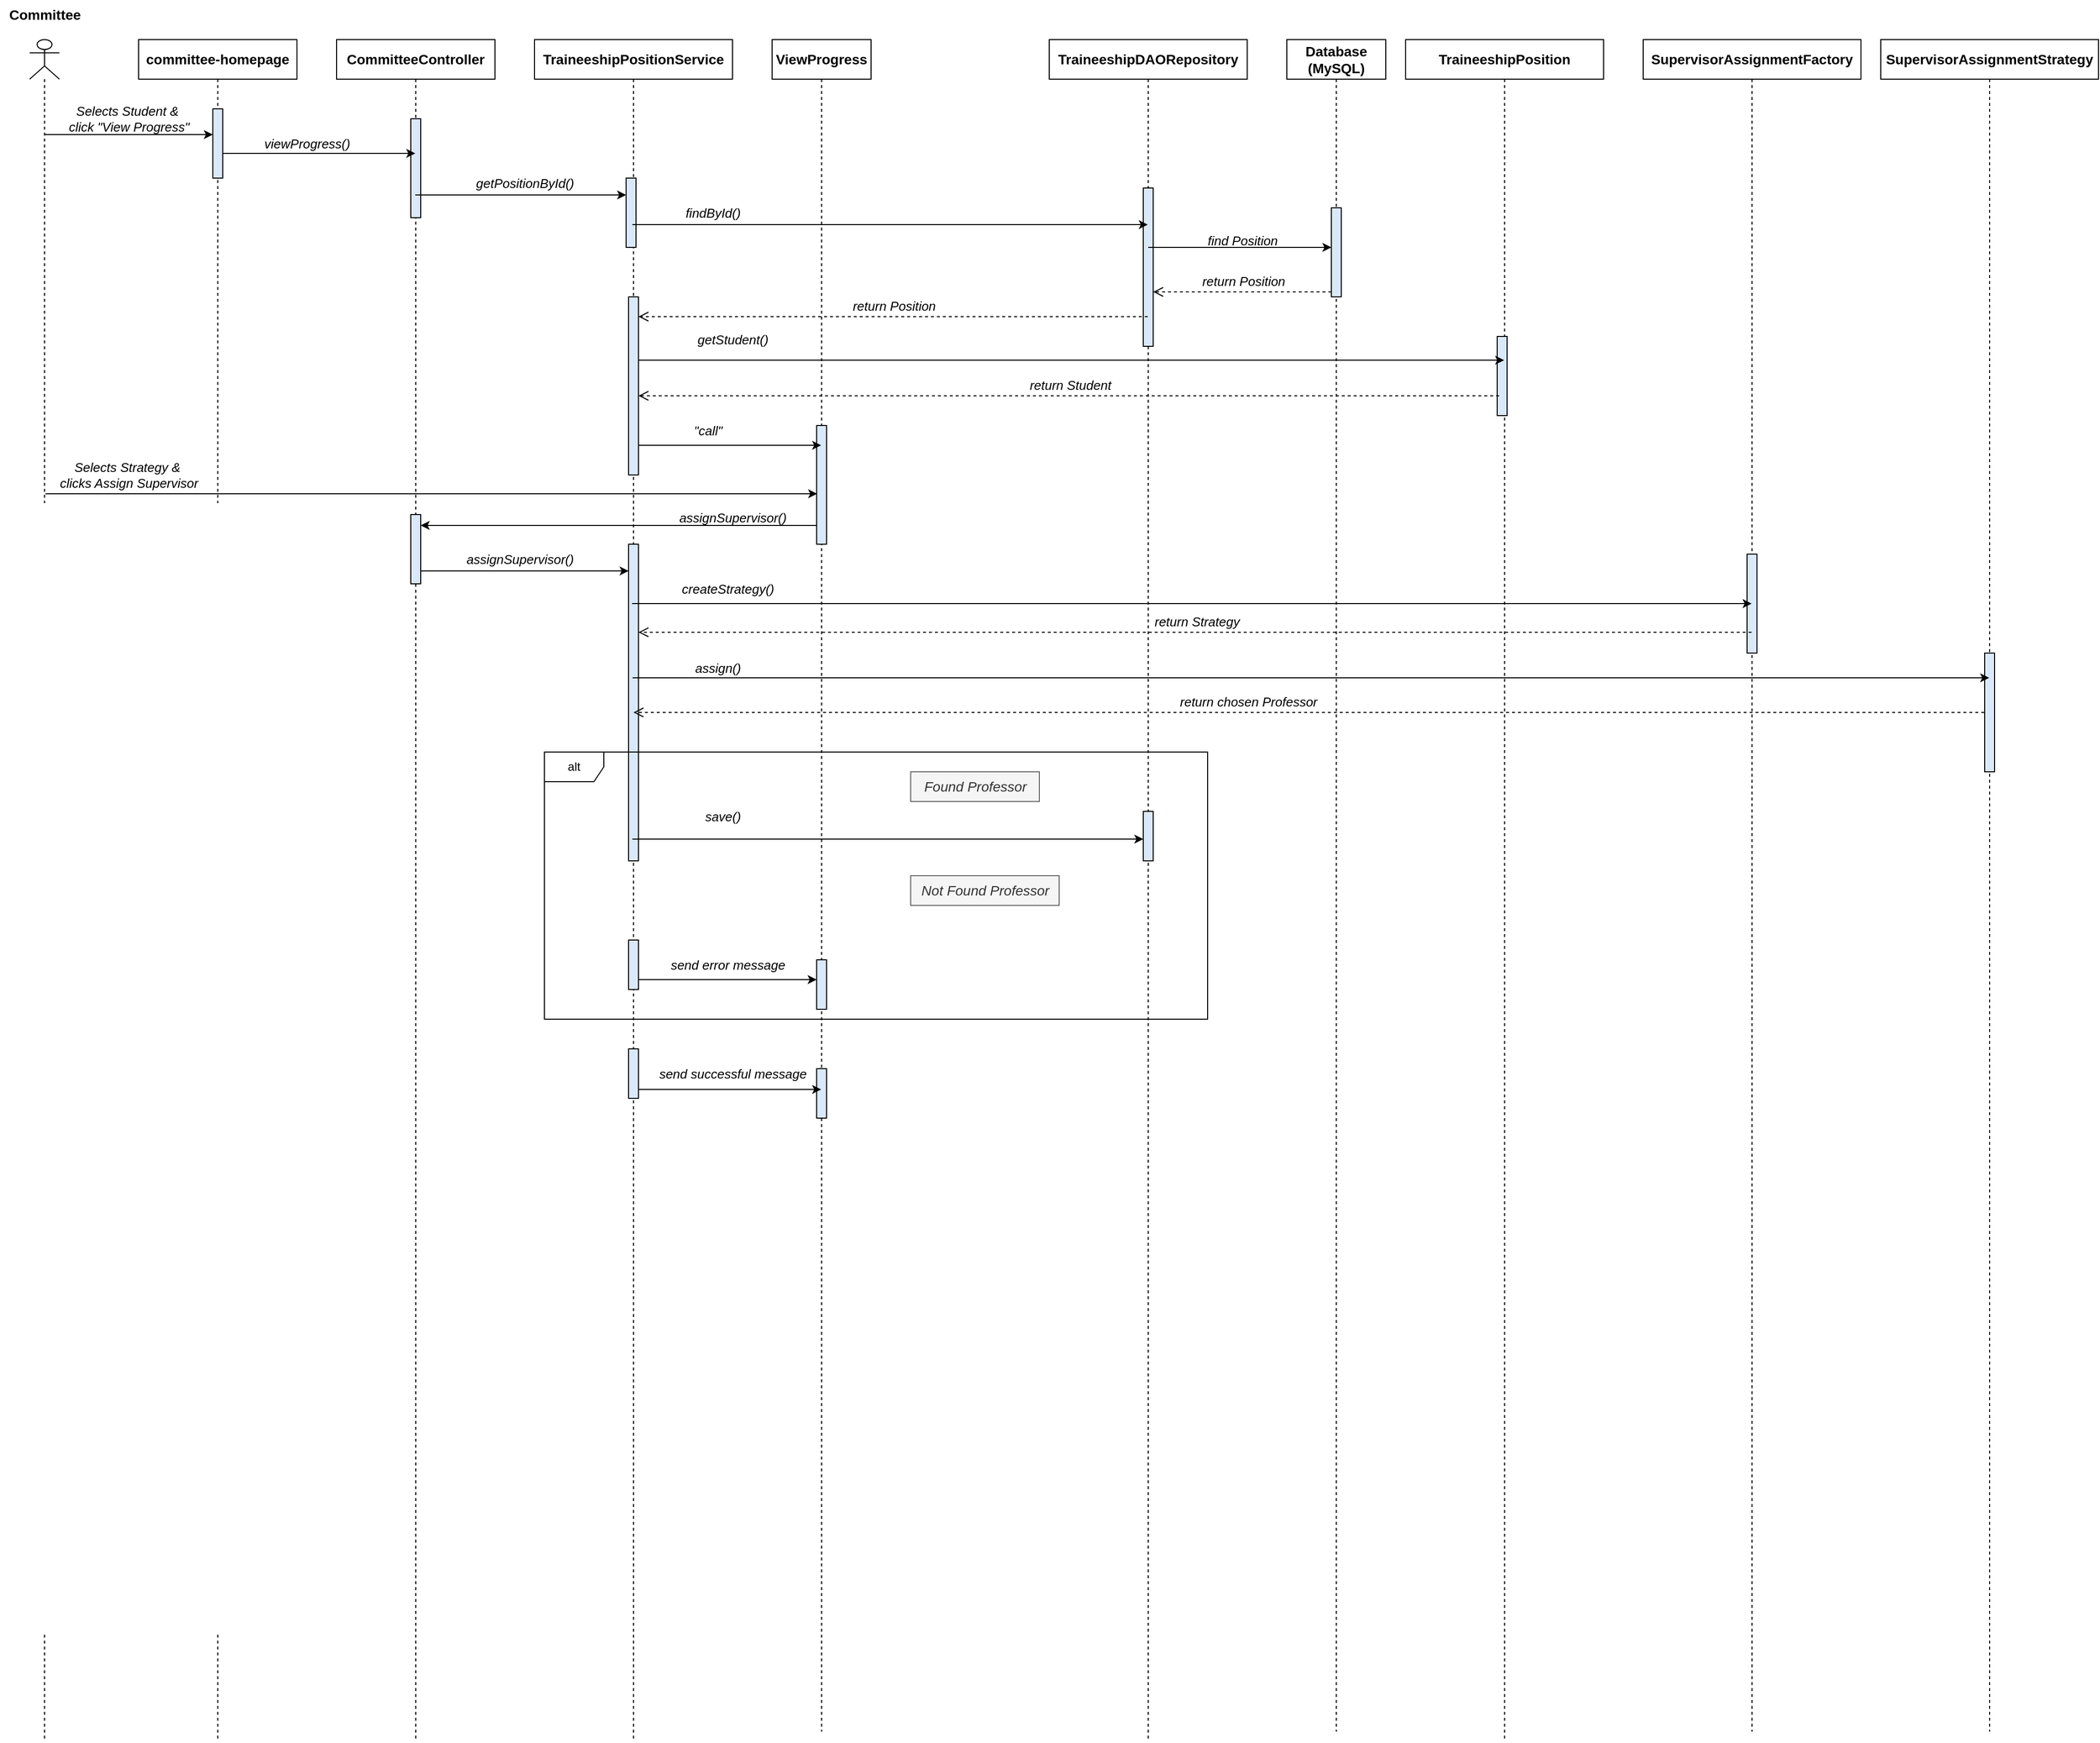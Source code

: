 <mxfile version="26.2.14">
  <diagram name="Page-1" id="-I39Iznk6GeHSAaKLl3B">
    <mxGraphModel dx="3905" dy="2489" grid="1" gridSize="10" guides="1" tooltips="1" connect="1" arrows="1" fold="1" page="1" pageScale="1" pageWidth="850" pageHeight="1100" math="0" shadow="0">
      <root>
        <mxCell id="0" />
        <mxCell id="1" parent="0" />
        <mxCell id="wzqTsJwarLxhXt17RYov-1" value="" style="shape=umlLifeline;perimeter=lifelinePerimeter;whiteSpace=wrap;html=1;container=1;dropTarget=0;collapsible=0;recursiveResize=0;outlineConnect=0;portConstraint=eastwest;newEdgeStyle={&quot;curved&quot;:0,&quot;rounded&quot;:0};participant=umlActor;" vertex="1" parent="1">
          <mxGeometry x="-830" y="-40" width="30" height="1720" as="geometry" />
        </mxCell>
        <mxCell id="wzqTsJwarLxhXt17RYov-2" value="Committee" style="text;html=1;align=center;verticalAlign=middle;resizable=0;points=[];autosize=1;strokeColor=none;fillColor=none;fontSize=14;fontStyle=1" vertex="1" parent="1">
          <mxGeometry x="-860" y="-80" width="90" height="30" as="geometry" />
        </mxCell>
        <mxCell id="wzqTsJwarLxhXt17RYov-3" value="committee-homepage" style="shape=umlLifeline;perimeter=lifelinePerimeter;whiteSpace=wrap;html=1;container=1;dropTarget=0;collapsible=0;recursiveResize=0;outlineConnect=0;portConstraint=eastwest;newEdgeStyle={&quot;curved&quot;:0,&quot;rounded&quot;:0};fontSize=14;fontStyle=1" vertex="1" parent="1">
          <mxGeometry x="-720" y="-40" width="160" height="1720" as="geometry" />
        </mxCell>
        <mxCell id="wzqTsJwarLxhXt17RYov-4" value="" style="html=1;points=[[0,0,0,0,5],[0,1,0,0,-5],[1,0,0,0,5],[1,1,0,0,-5]];perimeter=orthogonalPerimeter;outlineConnect=0;targetShapes=umlLifeline;portConstraint=eastwest;newEdgeStyle={&quot;curved&quot;:0,&quot;rounded&quot;:0};strokeColor=#000000;fillColor=#dae8fc;" vertex="1" parent="wzqTsJwarLxhXt17RYov-3">
          <mxGeometry x="75" y="70" width="10" height="70" as="geometry" />
        </mxCell>
        <mxCell id="wzqTsJwarLxhXt17RYov-6" value="CommitteeController" style="shape=umlLifeline;perimeter=lifelinePerimeter;whiteSpace=wrap;html=1;container=1;dropTarget=0;collapsible=0;recursiveResize=0;outlineConnect=0;portConstraint=eastwest;newEdgeStyle={&quot;curved&quot;:0,&quot;rounded&quot;:0};fontSize=14;fontStyle=1" vertex="1" parent="1">
          <mxGeometry x="-520" y="-40" width="160" height="1720" as="geometry" />
        </mxCell>
        <mxCell id="wzqTsJwarLxhXt17RYov-7" value="" style="html=1;points=[[0,0,0,0,5],[0,1,0,0,-5],[1,0,0,0,5],[1,1,0,0,-5]];perimeter=orthogonalPerimeter;outlineConnect=0;targetShapes=umlLifeline;portConstraint=eastwest;newEdgeStyle={&quot;curved&quot;:0,&quot;rounded&quot;:0};strokeColor=#000000;fillColor=#dae8fc;" vertex="1" parent="wzqTsJwarLxhXt17RYov-6">
          <mxGeometry x="75" y="80" width="10" height="100" as="geometry" />
        </mxCell>
        <mxCell id="wzqTsJwarLxhXt17RYov-69" value="" style="html=1;points=[[0,0,0,0,5],[0,1,0,0,-5],[1,0,0,0,5],[1,1,0,0,-5]];perimeter=orthogonalPerimeter;outlineConnect=0;targetShapes=umlLifeline;portConstraint=eastwest;newEdgeStyle={&quot;curved&quot;:0,&quot;rounded&quot;:0};strokeColor=#000000;fillColor=#dae8fc;" vertex="1" parent="wzqTsJwarLxhXt17RYov-6">
          <mxGeometry x="75" y="480" width="10" height="70" as="geometry" />
        </mxCell>
        <mxCell id="wzqTsJwarLxhXt17RYov-14" value="Selects Student &amp;amp;&amp;nbsp;&lt;div&gt;click &quot;View Progress&quot;&lt;/div&gt;" style="text;html=1;align=center;verticalAlign=middle;resizable=0;points=[];autosize=1;strokeColor=none;fillColor=none;fontSize=13;fontStyle=2" vertex="1" parent="1">
          <mxGeometry x="-805" y="20" width="150" height="40" as="geometry" />
        </mxCell>
        <mxCell id="wzqTsJwarLxhXt17RYov-15" value="" style="endArrow=classic;html=1;rounded=0;" edge="1" parent="1">
          <mxGeometry width="50" height="50" relative="1" as="geometry">
            <mxPoint x="-815.5" y="56" as="sourcePoint" />
            <mxPoint x="-645" y="56" as="targetPoint" />
          </mxGeometry>
        </mxCell>
        <mxCell id="wzqTsJwarLxhXt17RYov-16" value="viewProgress()" style="text;html=1;align=center;verticalAlign=middle;resizable=0;points=[];autosize=1;strokeColor=none;fillColor=none;fontSize=13;fontStyle=2" vertex="1" parent="1">
          <mxGeometry x="-605" y="50" width="110" height="30" as="geometry" />
        </mxCell>
        <mxCell id="wzqTsJwarLxhXt17RYov-17" value="" style="endArrow=classic;html=1;rounded=0;" edge="1" parent="1">
          <mxGeometry width="50" height="50" relative="1" as="geometry">
            <mxPoint x="-635" y="75" as="sourcePoint" />
            <mxPoint x="-440.5" y="75" as="targetPoint" />
          </mxGeometry>
        </mxCell>
        <mxCell id="wzqTsJwarLxhXt17RYov-18" value="TraineeshipPositionService" style="shape=umlLifeline;perimeter=lifelinePerimeter;whiteSpace=wrap;html=1;container=1;dropTarget=0;collapsible=0;recursiveResize=0;outlineConnect=0;portConstraint=eastwest;newEdgeStyle={&quot;curved&quot;:0,&quot;rounded&quot;:0};fontSize=14;fontStyle=1" vertex="1" parent="1">
          <mxGeometry x="-320" y="-40" width="200" height="1720" as="geometry" />
        </mxCell>
        <mxCell id="wzqTsJwarLxhXt17RYov-25" value="" style="html=1;points=[[0,0,0,0,5],[0,1,0,0,-5],[1,0,0,0,5],[1,1,0,0,-5]];perimeter=orthogonalPerimeter;outlineConnect=0;targetShapes=umlLifeline;portConstraint=eastwest;newEdgeStyle={&quot;curved&quot;:0,&quot;rounded&quot;:0};strokeColor=#000000;fillColor=#dae8fc;" vertex="1" parent="wzqTsJwarLxhXt17RYov-18">
          <mxGeometry x="92.5" y="140" width="10" height="70" as="geometry" />
        </mxCell>
        <mxCell id="wzqTsJwarLxhXt17RYov-38" value="" style="html=1;points=[[0,0,0,0,5],[0,1,0,0,-5],[1,0,0,0,5],[1,1,0,0,-5]];perimeter=orthogonalPerimeter;outlineConnect=0;targetShapes=umlLifeline;portConstraint=eastwest;newEdgeStyle={&quot;curved&quot;:0,&quot;rounded&quot;:0};strokeColor=#000000;fillColor=#dae8fc;" vertex="1" parent="wzqTsJwarLxhXt17RYov-18">
          <mxGeometry x="95" y="260" width="10" height="180" as="geometry" />
        </mxCell>
        <mxCell id="wzqTsJwarLxhXt17RYov-72" value="" style="html=1;points=[[0,0,0,0,5],[0,1,0,0,-5],[1,0,0,0,5],[1,1,0,0,-5]];perimeter=orthogonalPerimeter;outlineConnect=0;targetShapes=umlLifeline;portConstraint=eastwest;newEdgeStyle={&quot;curved&quot;:0,&quot;rounded&quot;:0};strokeColor=#000000;fillColor=#dae8fc;" vertex="1" parent="wzqTsJwarLxhXt17RYov-18">
          <mxGeometry x="95" y="510" width="10" height="320" as="geometry" />
        </mxCell>
        <mxCell id="wzqTsJwarLxhXt17RYov-97" value="" style="html=1;points=[[0,0,0,0,5],[0,1,0,0,-5],[1,0,0,0,5],[1,1,0,0,-5]];perimeter=orthogonalPerimeter;outlineConnect=0;targetShapes=umlLifeline;portConstraint=eastwest;newEdgeStyle={&quot;curved&quot;:0,&quot;rounded&quot;:0};strokeColor=#000000;fillColor=#dae8fc;" vertex="1" parent="wzqTsJwarLxhXt17RYov-18">
          <mxGeometry x="95" y="1020" width="10" height="50" as="geometry" />
        </mxCell>
        <mxCell id="wzqTsJwarLxhXt17RYov-27" value="getPositionById()" style="text;html=1;align=center;verticalAlign=middle;resizable=0;points=[];autosize=1;strokeColor=none;fillColor=none;fontSize=13;fontStyle=2" vertex="1" parent="1">
          <mxGeometry x="-390" y="90" width="120" height="30" as="geometry" />
        </mxCell>
        <mxCell id="wzqTsJwarLxhXt17RYov-28" value="" style="endArrow=classic;html=1;rounded=0;" edge="1" parent="1">
          <mxGeometry width="50" height="50" relative="1" as="geometry">
            <mxPoint x="-440.452" y="117" as="sourcePoint" />
            <mxPoint x="-227.5" y="117" as="targetPoint" />
          </mxGeometry>
        </mxCell>
        <mxCell id="wzqTsJwarLxhXt17RYov-29" value="TraineeshipDAORepository" style="shape=umlLifeline;perimeter=lifelinePerimeter;whiteSpace=wrap;html=1;container=1;dropTarget=0;collapsible=0;recursiveResize=0;outlineConnect=0;portConstraint=eastwest;newEdgeStyle={&quot;curved&quot;:0,&quot;rounded&quot;:0};fontSize=14;fontStyle=1" vertex="1" parent="1">
          <mxGeometry x="200" y="-40" width="200" height="1720" as="geometry" />
        </mxCell>
        <mxCell id="wzqTsJwarLxhXt17RYov-30" value="" style="html=1;points=[[0,0,0,0,5],[0,1,0,0,-5],[1,0,0,0,5],[1,1,0,0,-5]];perimeter=orthogonalPerimeter;outlineConnect=0;targetShapes=umlLifeline;portConstraint=eastwest;newEdgeStyle={&quot;curved&quot;:0,&quot;rounded&quot;:0};strokeColor=#000000;fillColor=#dae8fc;" vertex="1" parent="wzqTsJwarLxhXt17RYov-29">
          <mxGeometry x="95" y="150" width="10" height="160" as="geometry" />
        </mxCell>
        <mxCell id="wzqTsJwarLxhXt17RYov-31" value="findById()" style="text;html=1;align=center;verticalAlign=middle;resizable=0;points=[];autosize=1;strokeColor=none;fillColor=none;fontSize=13;fontStyle=2" vertex="1" parent="1">
          <mxGeometry x="-180" y="120" width="80" height="30" as="geometry" />
        </mxCell>
        <mxCell id="wzqTsJwarLxhXt17RYov-32" value="" style="endArrow=classic;html=1;rounded=0;" edge="1" parent="1" target="wzqTsJwarLxhXt17RYov-29">
          <mxGeometry width="50" height="50" relative="1" as="geometry">
            <mxPoint x="-221.167" y="147" as="sourcePoint" />
            <mxPoint x="280" y="147" as="targetPoint" />
          </mxGeometry>
        </mxCell>
        <mxCell id="wzqTsJwarLxhXt17RYov-33" value="Database (MySQL)" style="shape=umlLifeline;perimeter=lifelinePerimeter;whiteSpace=wrap;html=1;container=1;dropTarget=0;collapsible=0;recursiveResize=0;outlineConnect=0;portConstraint=eastwest;newEdgeStyle={&quot;curved&quot;:0,&quot;rounded&quot;:0};fontSize=14;fontStyle=1" vertex="1" parent="1">
          <mxGeometry x="440" y="-40" width="100" height="1710" as="geometry" />
        </mxCell>
        <mxCell id="wzqTsJwarLxhXt17RYov-34" value="" style="html=1;points=[[0,0,0,0,5],[0,1,0,0,-5],[1,0,0,0,5],[1,1,0,0,-5]];perimeter=orthogonalPerimeter;outlineConnect=0;targetShapes=umlLifeline;portConstraint=eastwest;newEdgeStyle={&quot;curved&quot;:0,&quot;rounded&quot;:0};strokeColor=#000000;fillColor=#dae8fc;" vertex="1" parent="wzqTsJwarLxhXt17RYov-33">
          <mxGeometry x="45" y="170" width="10" height="90" as="geometry" />
        </mxCell>
        <mxCell id="wzqTsJwarLxhXt17RYov-35" value="find Position" style="text;html=1;align=center;verticalAlign=middle;resizable=0;points=[];autosize=1;strokeColor=none;fillColor=none;fontSize=13;fontStyle=2" vertex="1" parent="1">
          <mxGeometry x="350" y="148" width="90" height="30" as="geometry" />
        </mxCell>
        <mxCell id="wzqTsJwarLxhXt17RYov-36" value="" style="endArrow=classic;html=1;rounded=0;" edge="1" parent="1">
          <mxGeometry width="50" height="50" relative="1" as="geometry">
            <mxPoint x="300" y="170" as="sourcePoint" />
            <mxPoint x="485" y="170" as="targetPoint" />
          </mxGeometry>
        </mxCell>
        <mxCell id="wzqTsJwarLxhXt17RYov-37" value="return Position" style="html=1;verticalAlign=bottom;endArrow=open;dashed=1;endSize=8;curved=0;rounded=0;fontSize=13;fontStyle=2;exitX=0;exitY=1;exitDx=0;exitDy=-5;exitPerimeter=0;" edge="1" parent="1" source="wzqTsJwarLxhXt17RYov-34" target="wzqTsJwarLxhXt17RYov-30">
          <mxGeometry x="-0.003" relative="1" as="geometry">
            <mxPoint x="478" y="190" as="sourcePoint" />
            <mxPoint x="312" y="190" as="targetPoint" />
            <mxPoint as="offset" />
          </mxGeometry>
        </mxCell>
        <mxCell id="wzqTsJwarLxhXt17RYov-39" value="return Position" style="html=1;verticalAlign=bottom;endArrow=open;dashed=1;endSize=8;curved=0;rounded=0;fontSize=13;fontStyle=2;" edge="1" parent="1">
          <mxGeometry x="-0.003" relative="1" as="geometry">
            <mxPoint x="299.5" y="240" as="sourcePoint" />
            <mxPoint x="-215" y="240" as="targetPoint" />
            <mxPoint as="offset" />
          </mxGeometry>
        </mxCell>
        <mxCell id="wzqTsJwarLxhXt17RYov-40" value="TraineeshipPosition" style="shape=umlLifeline;perimeter=lifelinePerimeter;whiteSpace=wrap;html=1;container=1;dropTarget=0;collapsible=0;recursiveResize=0;outlineConnect=0;portConstraint=eastwest;newEdgeStyle={&quot;curved&quot;:0,&quot;rounded&quot;:0};fontSize=14;fontStyle=1" vertex="1" parent="1">
          <mxGeometry x="560" y="-40" width="200" height="1720" as="geometry" />
        </mxCell>
        <mxCell id="wzqTsJwarLxhXt17RYov-41" value="" style="html=1;points=[[0,0,0,0,5],[0,1,0,0,-5],[1,0,0,0,5],[1,1,0,0,-5]];perimeter=orthogonalPerimeter;outlineConnect=0;targetShapes=umlLifeline;portConstraint=eastwest;newEdgeStyle={&quot;curved&quot;:0,&quot;rounded&quot;:0};strokeColor=#000000;fillColor=#dae8fc;" vertex="1" parent="wzqTsJwarLxhXt17RYov-40">
          <mxGeometry x="92.5" y="300" width="10" height="80" as="geometry" />
        </mxCell>
        <mxCell id="wzqTsJwarLxhXt17RYov-49" value="" style="endArrow=classic;html=1;rounded=0;" edge="1" parent="1">
          <mxGeometry width="50" height="50" relative="1" as="geometry">
            <mxPoint x="-215" y="284" as="sourcePoint" />
            <mxPoint x="659.5" y="284" as="targetPoint" />
          </mxGeometry>
        </mxCell>
        <mxCell id="wzqTsJwarLxhXt17RYov-51" value="getStudent()" style="text;html=1;align=center;verticalAlign=middle;resizable=0;points=[];autosize=1;strokeColor=none;fillColor=none;fontSize=13;fontStyle=2" vertex="1" parent="1">
          <mxGeometry x="-170" y="248" width="100" height="30" as="geometry" />
        </mxCell>
        <mxCell id="wzqTsJwarLxhXt17RYov-61" value="return Student" style="html=1;verticalAlign=bottom;endArrow=open;dashed=1;endSize=8;curved=0;rounded=0;fontSize=13;fontStyle=2;" edge="1" parent="1" target="wzqTsJwarLxhXt17RYov-38">
          <mxGeometry x="-0.003" relative="1" as="geometry">
            <mxPoint x="654.5" y="320" as="sourcePoint" />
            <mxPoint x="140" y="320" as="targetPoint" />
            <mxPoint as="offset" />
          </mxGeometry>
        </mxCell>
        <mxCell id="wzqTsJwarLxhXt17RYov-62" value="ViewProgress" style="shape=umlLifeline;perimeter=lifelinePerimeter;whiteSpace=wrap;html=1;container=1;dropTarget=0;collapsible=0;recursiveResize=0;outlineConnect=0;portConstraint=eastwest;newEdgeStyle={&quot;curved&quot;:0,&quot;rounded&quot;:0};fontSize=14;fontStyle=1" vertex="1" parent="1">
          <mxGeometry x="-80" y="-40" width="100" height="1710" as="geometry" />
        </mxCell>
        <mxCell id="wzqTsJwarLxhXt17RYov-64" value="" style="html=1;points=[[0,0,0,0,5],[0,1,0,0,-5],[1,0,0,0,5],[1,1,0,0,-5]];perimeter=orthogonalPerimeter;outlineConnect=0;targetShapes=umlLifeline;portConstraint=eastwest;newEdgeStyle={&quot;curved&quot;:0,&quot;rounded&quot;:0};strokeColor=#000000;fillColor=#dae8fc;" vertex="1" parent="wzqTsJwarLxhXt17RYov-62">
          <mxGeometry x="45" y="390" width="10" height="120" as="geometry" />
        </mxCell>
        <mxCell id="wzqTsJwarLxhXt17RYov-98" value="" style="html=1;points=[[0,0,0,0,5],[0,1,0,0,-5],[1,0,0,0,5],[1,1,0,0,-5]];perimeter=orthogonalPerimeter;outlineConnect=0;targetShapes=umlLifeline;portConstraint=eastwest;newEdgeStyle={&quot;curved&quot;:0,&quot;rounded&quot;:0};strokeColor=#000000;fillColor=#dae8fc;" vertex="1" parent="wzqTsJwarLxhXt17RYov-62">
          <mxGeometry x="45" y="1040" width="10" height="50" as="geometry" />
        </mxCell>
        <mxCell id="wzqTsJwarLxhXt17RYov-65" value="&quot;call&quot;" style="text;html=1;align=center;verticalAlign=middle;resizable=0;points=[];autosize=1;strokeColor=none;fillColor=none;fontSize=13;fontStyle=2" vertex="1" parent="1">
          <mxGeometry x="-170" y="340" width="50" height="30" as="geometry" />
        </mxCell>
        <mxCell id="wzqTsJwarLxhXt17RYov-66" value="" style="endArrow=classic;html=1;rounded=0;" edge="1" parent="1" source="wzqTsJwarLxhXt17RYov-38">
          <mxGeometry width="50" height="50" relative="1" as="geometry">
            <mxPoint x="-210" y="370" as="sourcePoint" />
            <mxPoint x="-30.5" y="370" as="targetPoint" />
          </mxGeometry>
        </mxCell>
        <mxCell id="wzqTsJwarLxhXt17RYov-67" value="Selects Strategy &amp;amp;&amp;nbsp;&lt;div&gt;clicks Assign Supervisor&lt;/div&gt;" style="text;html=1;align=center;verticalAlign=middle;resizable=0;points=[];autosize=1;strokeColor=none;fillColor=none;fontSize=13;fontStyle=2" vertex="1" parent="1">
          <mxGeometry x="-810" y="380" width="160" height="40" as="geometry" />
        </mxCell>
        <mxCell id="wzqTsJwarLxhXt17RYov-68" value="" style="endArrow=classic;html=1;rounded=0;" edge="1" parent="1">
          <mxGeometry width="50" height="50" relative="1" as="geometry">
            <mxPoint x="-814" y="419" as="sourcePoint" />
            <mxPoint x="-34.5" y="419" as="targetPoint" />
          </mxGeometry>
        </mxCell>
        <mxCell id="wzqTsJwarLxhXt17RYov-70" value="assignSupervisor()" style="text;html=1;align=center;verticalAlign=middle;resizable=0;points=[];autosize=1;strokeColor=none;fillColor=none;fontStyle=2;fontSize=13;" vertex="1" parent="1">
          <mxGeometry x="-185" y="428" width="130" height="30" as="geometry" />
        </mxCell>
        <mxCell id="wzqTsJwarLxhXt17RYov-71" value="" style="endArrow=classic;html=1;rounded=0;" edge="1" parent="1">
          <mxGeometry width="50" height="50" relative="1" as="geometry">
            <mxPoint x="-35" y="451" as="sourcePoint" />
            <mxPoint x="-435" y="451" as="targetPoint" />
          </mxGeometry>
        </mxCell>
        <mxCell id="wzqTsJwarLxhXt17RYov-73" value="assignSupervisor()" style="text;html=1;align=center;verticalAlign=middle;resizable=0;points=[];autosize=1;strokeColor=none;fillColor=none;fontStyle=2;fontSize=13;" vertex="1" parent="1">
          <mxGeometry x="-400" y="470" width="130" height="30" as="geometry" />
        </mxCell>
        <mxCell id="wzqTsJwarLxhXt17RYov-74" value="" style="endArrow=classic;html=1;rounded=0;" edge="1" parent="1">
          <mxGeometry width="50" height="50" relative="1" as="geometry">
            <mxPoint x="-435" y="497" as="sourcePoint" />
            <mxPoint x="-225" y="497" as="targetPoint" />
          </mxGeometry>
        </mxCell>
        <mxCell id="wzqTsJwarLxhXt17RYov-77" value="SupervisorAssignmentFactory" style="shape=umlLifeline;perimeter=lifelinePerimeter;whiteSpace=wrap;html=1;container=1;dropTarget=0;collapsible=0;recursiveResize=0;outlineConnect=0;portConstraint=eastwest;newEdgeStyle={&quot;curved&quot;:0,&quot;rounded&quot;:0};fontSize=14;fontStyle=1" vertex="1" parent="1">
          <mxGeometry x="800" y="-40" width="220" height="1710" as="geometry" />
        </mxCell>
        <mxCell id="wzqTsJwarLxhXt17RYov-78" value="" style="html=1;points=[[0,0,0,0,5],[0,1,0,0,-5],[1,0,0,0,5],[1,1,0,0,-5]];perimeter=orthogonalPerimeter;outlineConnect=0;targetShapes=umlLifeline;portConstraint=eastwest;newEdgeStyle={&quot;curved&quot;:0,&quot;rounded&quot;:0};strokeColor=#000000;fillColor=#dae8fc;" vertex="1" parent="wzqTsJwarLxhXt17RYov-77">
          <mxGeometry x="105" y="520" width="10" height="100" as="geometry" />
        </mxCell>
        <mxCell id="wzqTsJwarLxhXt17RYov-79" value="" style="endArrow=classic;html=1;rounded=0;" edge="1" parent="1">
          <mxGeometry width="50" height="50" relative="1" as="geometry">
            <mxPoint x="-221.5" y="530" as="sourcePoint" />
            <mxPoint x="909.5" y="530" as="targetPoint" />
          </mxGeometry>
        </mxCell>
        <mxCell id="wzqTsJwarLxhXt17RYov-80" value="createStrategy()" style="text;html=1;align=center;verticalAlign=middle;resizable=0;points=[];autosize=1;strokeColor=none;fillColor=none;fontSize=13;fontStyle=2" vertex="1" parent="1">
          <mxGeometry x="-185" y="500" width="120" height="30" as="geometry" />
        </mxCell>
        <mxCell id="wzqTsJwarLxhXt17RYov-81" value="return Strategy" style="html=1;verticalAlign=bottom;endArrow=open;dashed=1;endSize=8;curved=0;rounded=0;fontSize=13;fontStyle=2;" edge="1" parent="1">
          <mxGeometry x="-0.003" relative="1" as="geometry">
            <mxPoint x="909.5" y="559" as="sourcePoint" />
            <mxPoint x="-215" y="559" as="targetPoint" />
            <mxPoint as="offset" />
          </mxGeometry>
        </mxCell>
        <mxCell id="wzqTsJwarLxhXt17RYov-82" value="SupervisorAssignmentStrategy" style="shape=umlLifeline;perimeter=lifelinePerimeter;whiteSpace=wrap;html=1;container=1;dropTarget=0;collapsible=0;recursiveResize=0;outlineConnect=0;portConstraint=eastwest;newEdgeStyle={&quot;curved&quot;:0,&quot;rounded&quot;:0};fontSize=14;fontStyle=1" vertex="1" parent="1">
          <mxGeometry x="1040" y="-40" width="220" height="1710" as="geometry" />
        </mxCell>
        <mxCell id="wzqTsJwarLxhXt17RYov-83" value="" style="html=1;points=[[0,0,0,0,5],[0,1,0,0,-5],[1,0,0,0,5],[1,1,0,0,-5]];perimeter=orthogonalPerimeter;outlineConnect=0;targetShapes=umlLifeline;portConstraint=eastwest;newEdgeStyle={&quot;curved&quot;:0,&quot;rounded&quot;:0};strokeColor=#000000;fillColor=#dae8fc;" vertex="1" parent="wzqTsJwarLxhXt17RYov-82">
          <mxGeometry x="105" y="620" width="10" height="120" as="geometry" />
        </mxCell>
        <mxCell id="wzqTsJwarLxhXt17RYov-84" value="assign()" style="text;html=1;align=center;verticalAlign=middle;resizable=0;points=[];autosize=1;strokeColor=none;fillColor=none;fontSize=13;fontStyle=2" vertex="1" parent="1">
          <mxGeometry x="-170" y="580" width="70" height="30" as="geometry" />
        </mxCell>
        <mxCell id="wzqTsJwarLxhXt17RYov-85" value="" style="endArrow=classic;html=1;rounded=0;" edge="1" parent="1">
          <mxGeometry width="50" height="50" relative="1" as="geometry">
            <mxPoint x="-220.929" y="605" as="sourcePoint" />
            <mxPoint x="1149.5" y="605" as="targetPoint" />
          </mxGeometry>
        </mxCell>
        <mxCell id="wzqTsJwarLxhXt17RYov-86" value="return chosen Professor" style="html=1;verticalAlign=bottom;endArrow=open;dashed=1;endSize=8;curved=0;rounded=0;fontSize=13;fontStyle=2;" edge="1" parent="1" target="wzqTsJwarLxhXt17RYov-18">
          <mxGeometry x="0.09" relative="1" as="geometry">
            <mxPoint x="1144.5" y="640" as="sourcePoint" />
            <mxPoint x="20" y="640" as="targetPoint" />
            <mxPoint as="offset" />
          </mxGeometry>
        </mxCell>
        <mxCell id="wzqTsJwarLxhXt17RYov-87" value="alt" style="shape=umlFrame;whiteSpace=wrap;html=1;pointerEvents=0;" vertex="1" parent="1">
          <mxGeometry x="-310" y="680" width="670" height="270" as="geometry" />
        </mxCell>
        <mxCell id="wzqTsJwarLxhXt17RYov-88" value="Found Professor" style="text;html=1;align=center;verticalAlign=middle;resizable=0;points=[];autosize=1;strokeColor=#666666;fillColor=#f5f5f5;fontSize=14;fontStyle=2;fontColor=#333333;" vertex="1" parent="1">
          <mxGeometry x="60" y="700" width="130" height="30" as="geometry" />
        </mxCell>
        <mxCell id="wzqTsJwarLxhXt17RYov-89" value="Not Found Professor" style="text;html=1;align=center;verticalAlign=middle;resizable=0;points=[];autosize=1;strokeColor=#666666;fillColor=#f5f5f5;fontSize=14;fontStyle=2;fontColor=#333333;" vertex="1" parent="1">
          <mxGeometry x="60" y="805" width="150" height="30" as="geometry" />
        </mxCell>
        <mxCell id="wzqTsJwarLxhXt17RYov-90" value="" style="html=1;points=[[0,0,0,0,5],[0,1,0,0,-5],[1,0,0,0,5],[1,1,0,0,-5]];perimeter=orthogonalPerimeter;outlineConnect=0;targetShapes=umlLifeline;portConstraint=eastwest;newEdgeStyle={&quot;curved&quot;:0,&quot;rounded&quot;:0};strokeColor=#000000;fillColor=#dae8fc;" vertex="1" parent="1">
          <mxGeometry x="295" y="740" width="10" height="50" as="geometry" />
        </mxCell>
        <mxCell id="wzqTsJwarLxhXt17RYov-91" value="" style="endArrow=classic;html=1;rounded=0;" edge="1" parent="1">
          <mxGeometry width="50" height="50" relative="1" as="geometry">
            <mxPoint x="-221.167" y="768" as="sourcePoint" />
            <mxPoint x="295" y="768" as="targetPoint" />
          </mxGeometry>
        </mxCell>
        <mxCell id="wzqTsJwarLxhXt17RYov-92" value="save()" style="text;html=1;align=center;verticalAlign=middle;resizable=0;points=[];autosize=1;strokeColor=none;fillColor=none;fontSize=13;fontStyle=2" vertex="1" parent="1">
          <mxGeometry x="-160" y="730" width="60" height="30" as="geometry" />
        </mxCell>
        <mxCell id="wzqTsJwarLxhXt17RYov-93" value="" style="html=1;points=[[0,0,0,0,5],[0,1,0,0,-5],[1,0,0,0,5],[1,1,0,0,-5]];perimeter=orthogonalPerimeter;outlineConnect=0;targetShapes=umlLifeline;portConstraint=eastwest;newEdgeStyle={&quot;curved&quot;:0,&quot;rounded&quot;:0};strokeColor=#000000;fillColor=#dae8fc;" vertex="1" parent="1">
          <mxGeometry x="-225" y="870" width="10" height="50" as="geometry" />
        </mxCell>
        <mxCell id="wzqTsJwarLxhXt17RYov-94" value="" style="html=1;points=[[0,0,0,0,5],[0,1,0,0,-5],[1,0,0,0,5],[1,1,0,0,-5]];perimeter=orthogonalPerimeter;outlineConnect=0;targetShapes=umlLifeline;portConstraint=eastwest;newEdgeStyle={&quot;curved&quot;:0,&quot;rounded&quot;:0};strokeColor=#000000;fillColor=#dae8fc;" vertex="1" parent="1">
          <mxGeometry x="-35" y="890" width="10" height="50" as="geometry" />
        </mxCell>
        <mxCell id="wzqTsJwarLxhXt17RYov-95" value="send error message" style="text;html=1;align=center;verticalAlign=middle;resizable=0;points=[];autosize=1;strokeColor=none;fillColor=none;fontSize=13;fontStyle=2" vertex="1" parent="1">
          <mxGeometry x="-195" y="880" width="140" height="30" as="geometry" />
        </mxCell>
        <mxCell id="wzqTsJwarLxhXt17RYov-96" value="" style="endArrow=classic;html=1;rounded=0;" edge="1" parent="1">
          <mxGeometry width="50" height="50" relative="1" as="geometry">
            <mxPoint x="-215" y="910" as="sourcePoint" />
            <mxPoint x="-35" y="910" as="targetPoint" />
          </mxGeometry>
        </mxCell>
        <mxCell id="wzqTsJwarLxhXt17RYov-99" value="send successful message" style="text;html=1;align=center;verticalAlign=middle;resizable=0;points=[];autosize=1;strokeColor=none;fillColor=none;fontSize=13;fontStyle=2" vertex="1" parent="1">
          <mxGeometry x="-205" y="990" width="170" height="30" as="geometry" />
        </mxCell>
        <mxCell id="wzqTsJwarLxhXt17RYov-100" value="" style="endArrow=classic;html=1;rounded=0;" edge="1" parent="1">
          <mxGeometry width="50" height="50" relative="1" as="geometry">
            <mxPoint x="-215" y="1021" as="sourcePoint" />
            <mxPoint x="-30.5" y="1021" as="targetPoint" />
          </mxGeometry>
        </mxCell>
      </root>
    </mxGraphModel>
  </diagram>
</mxfile>
